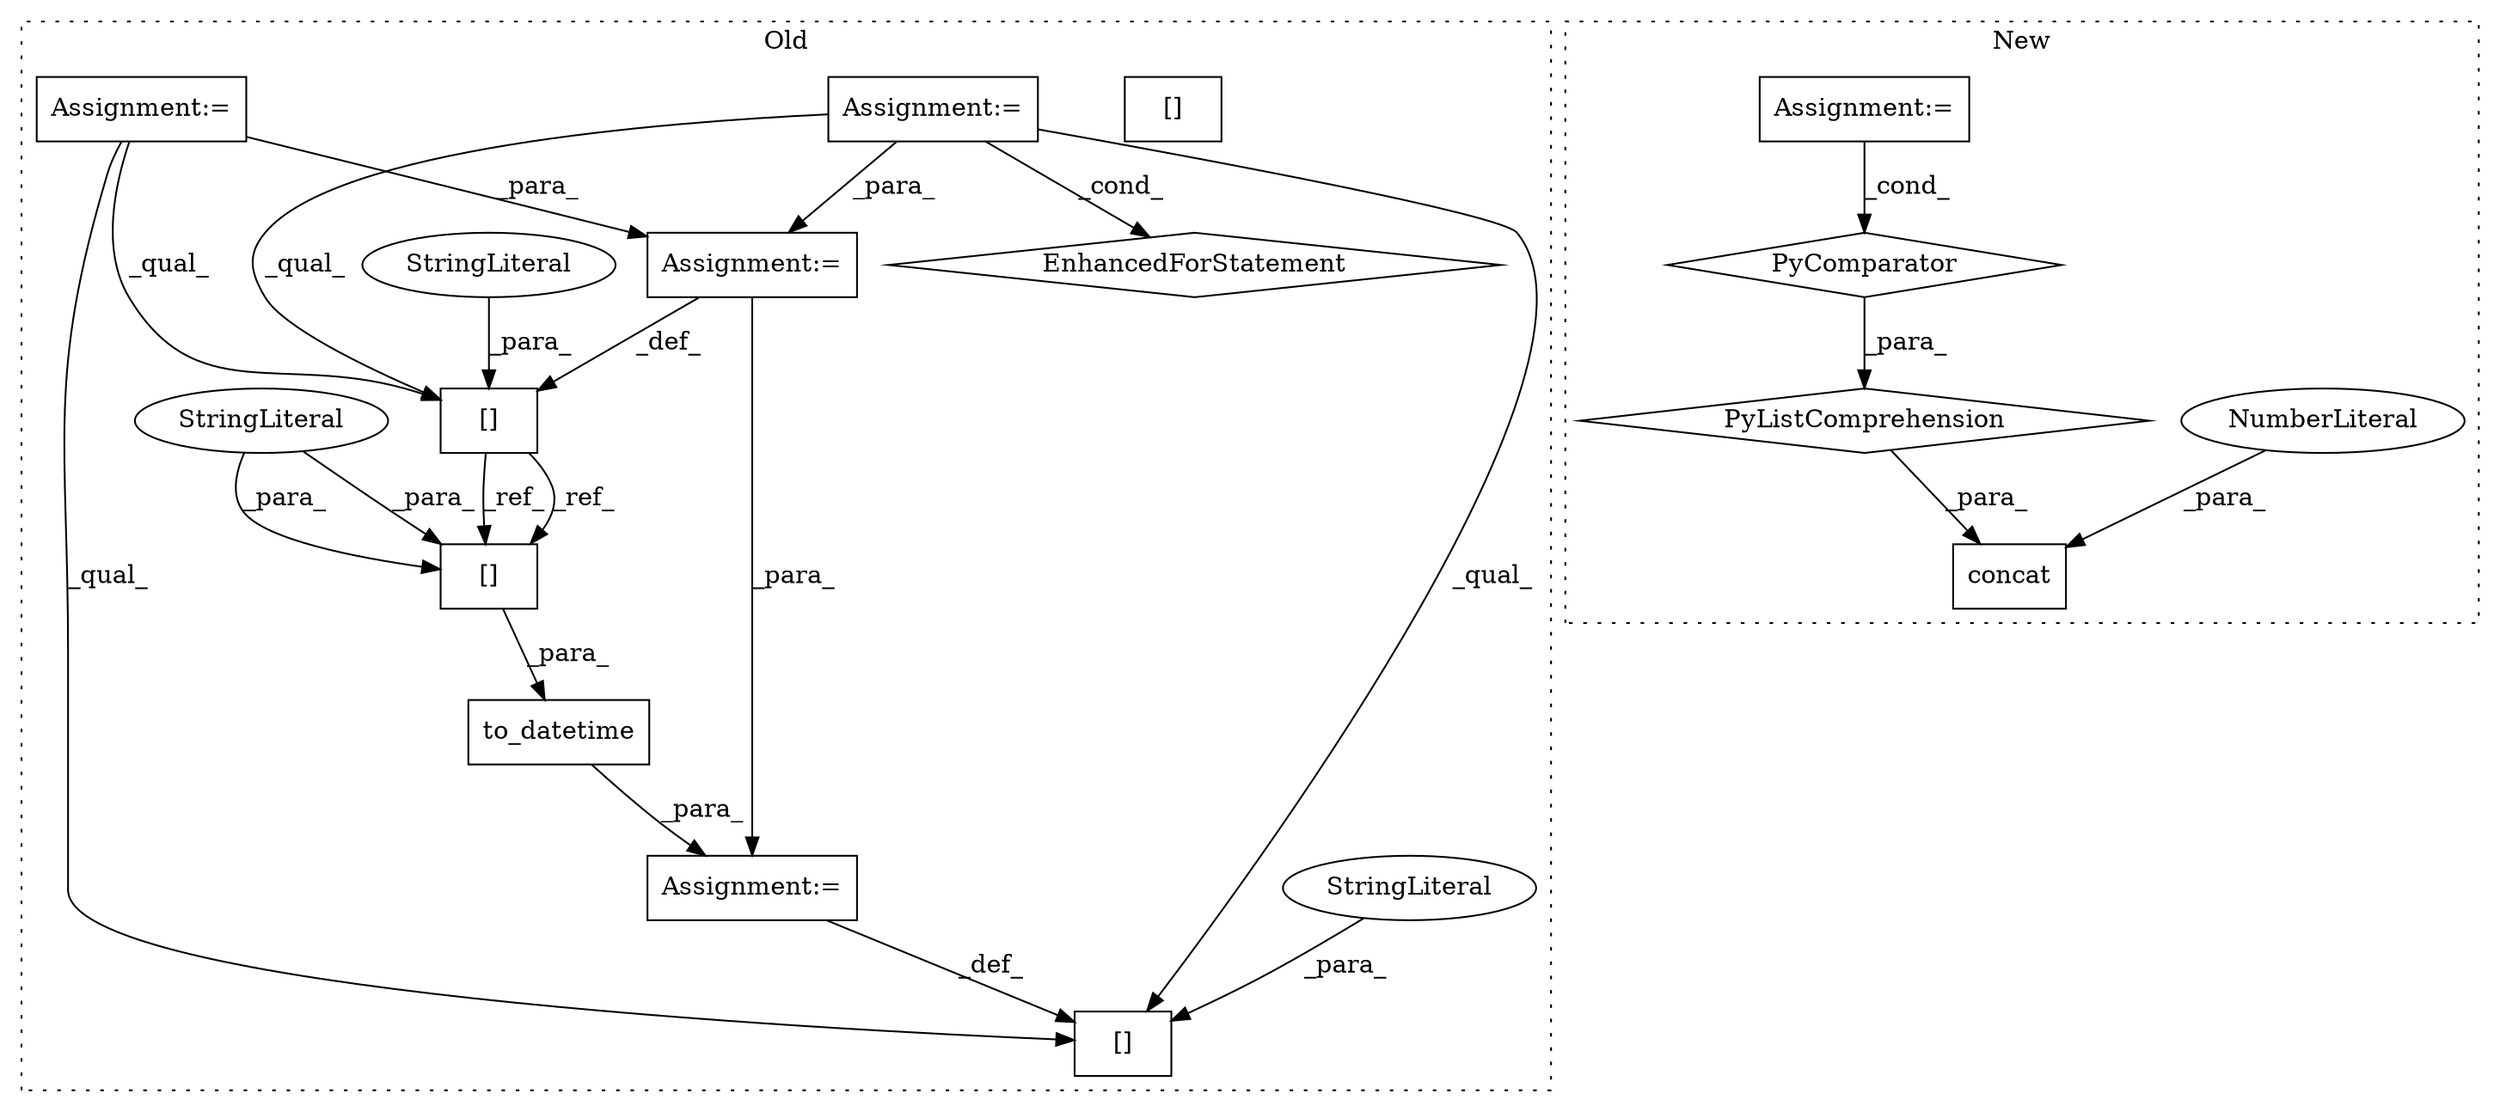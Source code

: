 digraph G {
subgraph cluster0 {
1 [label="to_datetime" a="32" s="13988,14017" l="12,1" shape="box"];
3 [label="Assignment:=" a="7" s="13980" l="1" shape="box"];
4 [label="[]" a="2" s="13963,13979" l="6,1" shape="box"];
6 [label="StringLiteral" a="45" s="13969" l="10" shape="ellipse"];
7 [label="[]" a="2" s="14000,14016" l="6,1" shape="box"];
9 [label="StringLiteral" a="45" s="14006" l="10" shape="ellipse"];
10 [label="[]" a="2" s="13886,13902" l="6,1" shape="box"];
11 [label="StringLiteral" a="45" s="13892" l="10" shape="ellipse"];
13 [label="Assignment:=" a="7" s="13641,13711" l="53,2" shape="box"];
14 [label="EnhancedForStatement" a="70" s="13641,13711" l="53,2" shape="diamond"];
15 [label="Assignment:=" a="7" s="13623" l="1" shape="box"];
16 [label="Assignment:=" a="7" s="13903" l="1" shape="box"];
18 [label="[]" a="2" s="14000,14016" l="6,1" shape="box"];
label = "Old";
style="dotted";
}
subgraph cluster1 {
2 [label="concat" a="32" s="12603,12829" l="18,1" shape="box"];
5 [label="NumberLiteral" a="34" s="12828" l="1" shape="ellipse"];
8 [label="PyListComprehension" a="109" s="12621" l="212" shape="diamond"];
12 [label="PyComparator" a="113" s="12800" l="25" shape="diamond"];
17 [label="Assignment:=" a="7" s="12800" l="25" shape="box"];
label = "New";
style="dotted";
}
1 -> 3 [label="_para_"];
3 -> 4 [label="_def_"];
5 -> 2 [label="_para_"];
6 -> 4 [label="_para_"];
8 -> 2 [label="_para_"];
9 -> 18 [label="_para_"];
9 -> 18 [label="_para_"];
10 -> 18 [label="_ref_"];
10 -> 18 [label="_ref_"];
11 -> 10 [label="_para_"];
12 -> 8 [label="_para_"];
13 -> 16 [label="_para_"];
13 -> 4 [label="_qual_"];
13 -> 14 [label="_cond_"];
13 -> 10 [label="_qual_"];
15 -> 10 [label="_qual_"];
15 -> 4 [label="_qual_"];
15 -> 16 [label="_para_"];
16 -> 3 [label="_para_"];
16 -> 10 [label="_def_"];
17 -> 12 [label="_cond_"];
18 -> 1 [label="_para_"];
}